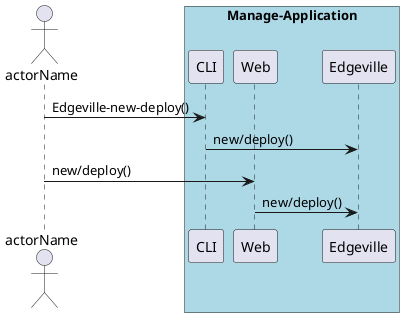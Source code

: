 @startuml
Actor "actorName" as A

box "Manage-Application" #lightblue
participant CLI as CLI
participant Web as Web
participant "Edgeville" as S
A -> CLI : Edgeville-new-deploy()
CLI -> S : new/deploy()
A -> Web : new/deploy()
Web -> S : new/deploy()
end box

@enduml
